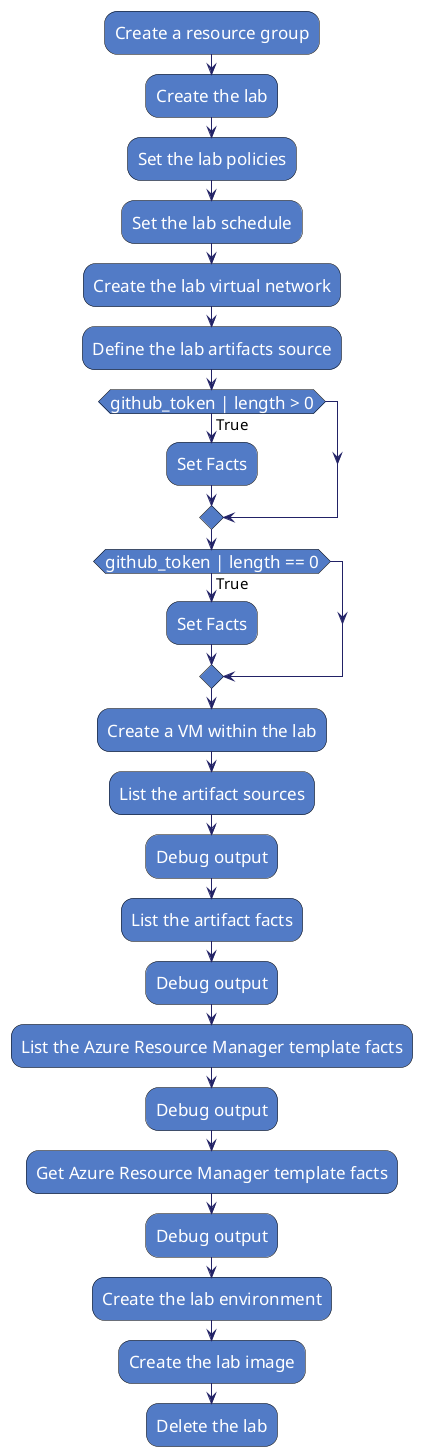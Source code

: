 
@startuml

skinparam defaultTextAlignment center
skinparam componentStyle uml2

skinparam activity {
    FontColor          white
    AttributeFontColor white
    FontSize           17
    AttributeFontSize  15
    AttributeFontname  Droid Sans Mono
    BackgroundColor    #527BC6
    BorderColor        black
    ArrowColor         #222266
    ArrowFontSize      15
}

skinparam activityDiamond {
    FontColor          white
    AttributeFontColor white
    FontSize           17
    BackgroundColor    #527BC6
    BorderColor        black
}



:Create a resource group;

:Create the lab;

:Set the lab policies;

:Set the lab schedule;

:Create the lab virtual network;

:Define the lab artifacts source;

if(github_token | length > 0) then (True)
    :Set Facts;
endif

if(github_token | length == 0) then (True)
    :Set Facts;
endif

:Create a VM within the lab;

:List the artifact sources;

:Debug output;

:List the artifact facts;

:Debug output;

:List the Azure Resource Manager template facts;

:Debug output;

:Get Azure Resource Manager template facts;

:Debug output;

:Create the lab environment;

:Create the lab image;

:Delete the lab;
@enduml